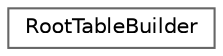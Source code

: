 digraph "Graphical Class Hierarchy"
{
 // LATEX_PDF_SIZE
  bgcolor="transparent";
  edge [fontname=Helvetica,fontsize=10,labelfontname=Helvetica,labelfontsize=10];
  node [fontname=Helvetica,fontsize=10,shape=box,height=0.2,width=0.4];
  rankdir="LR";
  Node0 [id="Node000000",label="RootTableBuilder",height=0.2,width=0.4,color="grey40", fillcolor="white", style="filled",URL="$structRootTableBuilder.html",tooltip=" "];
}
